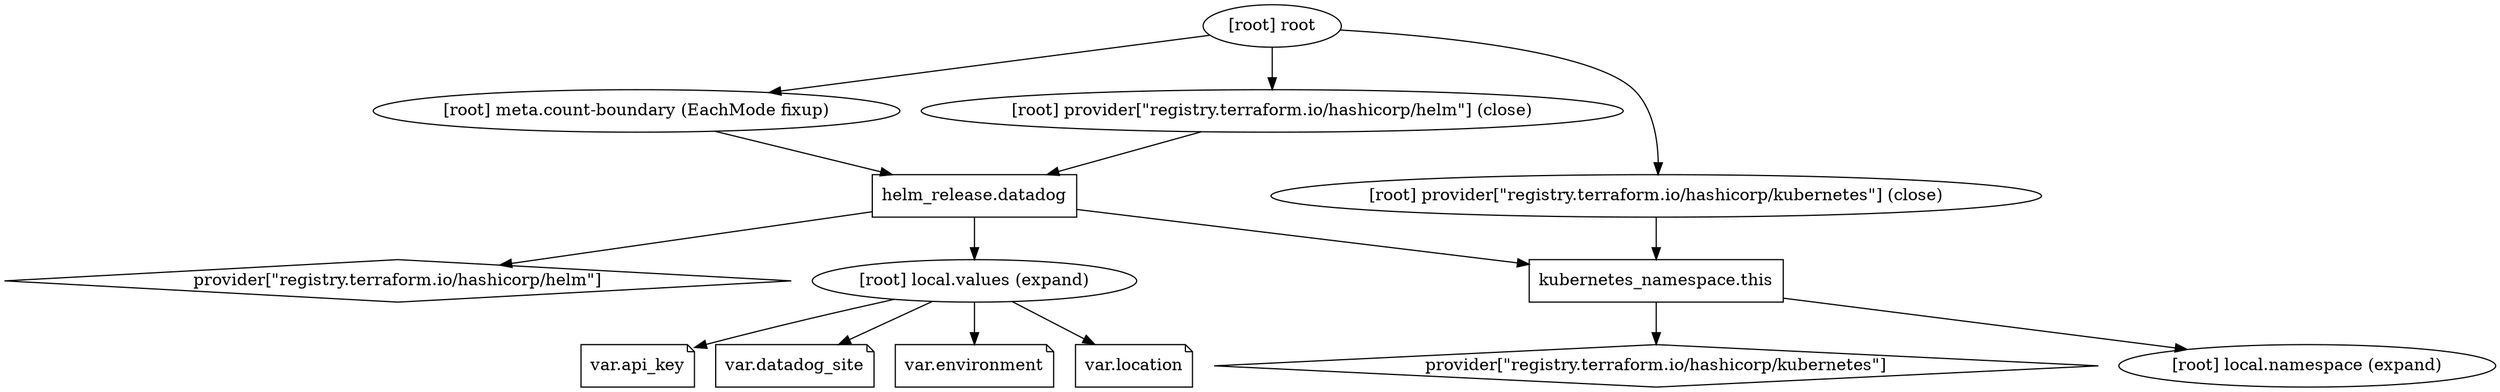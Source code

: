 digraph {
	compound = "true"
	newrank = "true"
	subgraph "root" {
		"[root] helm_release.datadog (expand)" [label = "helm_release.datadog", shape = "box"]
		"[root] kubernetes_namespace.this (expand)" [label = "kubernetes_namespace.this", shape = "box"]
		"[root] provider[\"registry.terraform.io/hashicorp/helm\"]" [label = "provider[\"registry.terraform.io/hashicorp/helm\"]", shape = "diamond"]
		"[root] provider[\"registry.terraform.io/hashicorp/kubernetes\"]" [label = "provider[\"registry.terraform.io/hashicorp/kubernetes\"]", shape = "diamond"]
		"[root] var.api_key" [label = "var.api_key", shape = "note"]
		"[root] var.datadog_site" [label = "var.datadog_site", shape = "note"]
		"[root] var.environment" [label = "var.environment", shape = "note"]
		"[root] var.location" [label = "var.location", shape = "note"]
		"[root] helm_release.datadog (expand)" -> "[root] kubernetes_namespace.this (expand)"
		"[root] helm_release.datadog (expand)" -> "[root] local.values (expand)"
		"[root] helm_release.datadog (expand)" -> "[root] provider[\"registry.terraform.io/hashicorp/helm\"]"
		"[root] kubernetes_namespace.this (expand)" -> "[root] local.namespace (expand)"
		"[root] kubernetes_namespace.this (expand)" -> "[root] provider[\"registry.terraform.io/hashicorp/kubernetes\"]"
		"[root] local.values (expand)" -> "[root] var.api_key"
		"[root] local.values (expand)" -> "[root] var.datadog_site"
		"[root] local.values (expand)" -> "[root] var.environment"
		"[root] local.values (expand)" -> "[root] var.location"
		"[root] meta.count-boundary (EachMode fixup)" -> "[root] helm_release.datadog (expand)"
		"[root] provider[\"registry.terraform.io/hashicorp/helm\"] (close)" -> "[root] helm_release.datadog (expand)"
		"[root] provider[\"registry.terraform.io/hashicorp/kubernetes\"] (close)" -> "[root] kubernetes_namespace.this (expand)"
		"[root] root" -> "[root] meta.count-boundary (EachMode fixup)"
		"[root] root" -> "[root] provider[\"registry.terraform.io/hashicorp/helm\"] (close)"
		"[root] root" -> "[root] provider[\"registry.terraform.io/hashicorp/kubernetes\"] (close)"
	}
}

